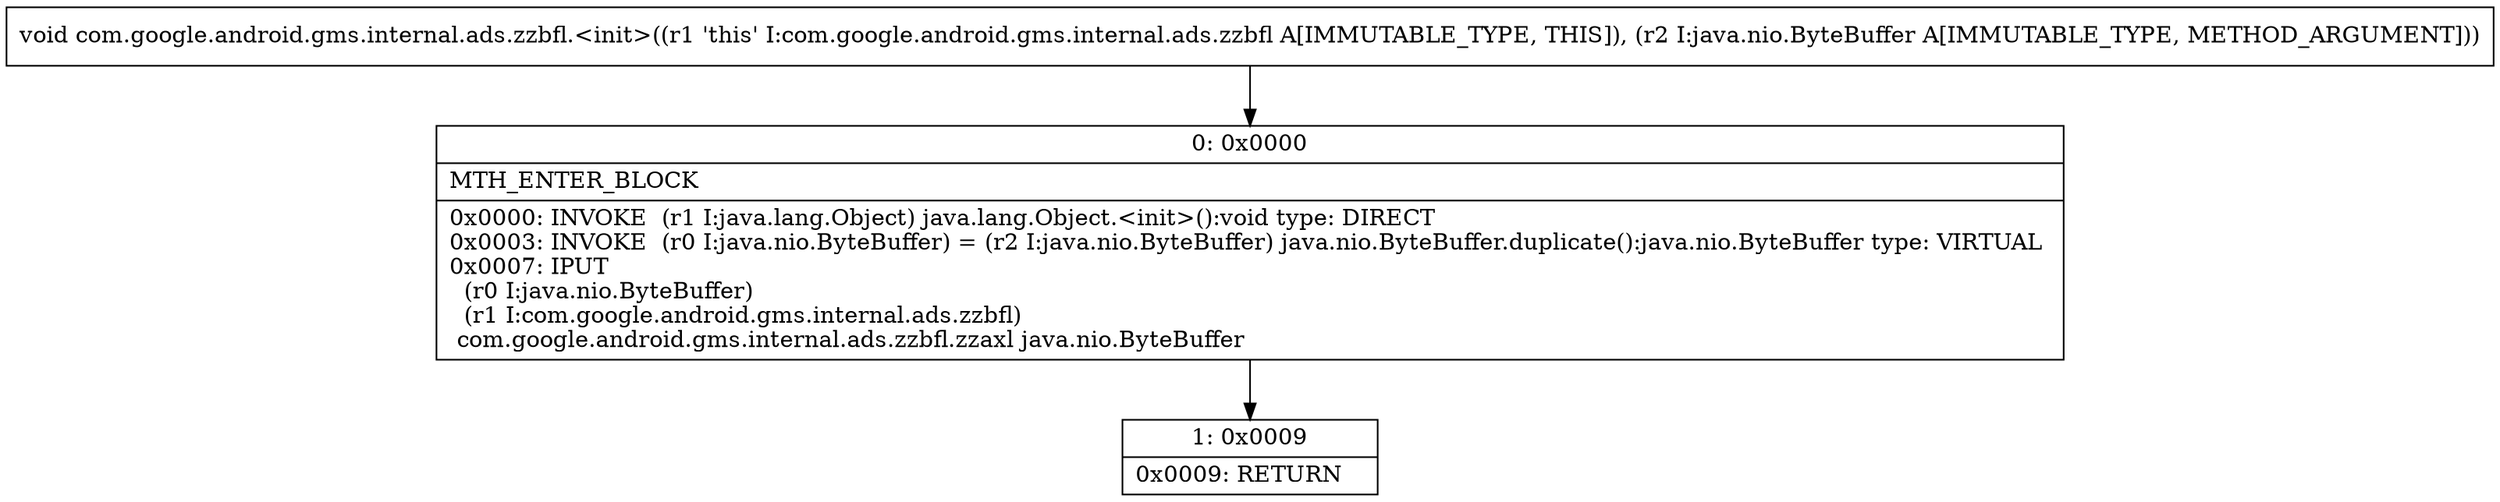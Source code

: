 digraph "CFG forcom.google.android.gms.internal.ads.zzbfl.\<init\>(Ljava\/nio\/ByteBuffer;)V" {
Node_0 [shape=record,label="{0\:\ 0x0000|MTH_ENTER_BLOCK\l|0x0000: INVOKE  (r1 I:java.lang.Object) java.lang.Object.\<init\>():void type: DIRECT \l0x0003: INVOKE  (r0 I:java.nio.ByteBuffer) = (r2 I:java.nio.ByteBuffer) java.nio.ByteBuffer.duplicate():java.nio.ByteBuffer type: VIRTUAL \l0x0007: IPUT  \l  (r0 I:java.nio.ByteBuffer)\l  (r1 I:com.google.android.gms.internal.ads.zzbfl)\l com.google.android.gms.internal.ads.zzbfl.zzaxl java.nio.ByteBuffer \l}"];
Node_1 [shape=record,label="{1\:\ 0x0009|0x0009: RETURN   \l}"];
MethodNode[shape=record,label="{void com.google.android.gms.internal.ads.zzbfl.\<init\>((r1 'this' I:com.google.android.gms.internal.ads.zzbfl A[IMMUTABLE_TYPE, THIS]), (r2 I:java.nio.ByteBuffer A[IMMUTABLE_TYPE, METHOD_ARGUMENT])) }"];
MethodNode -> Node_0;
Node_0 -> Node_1;
}


